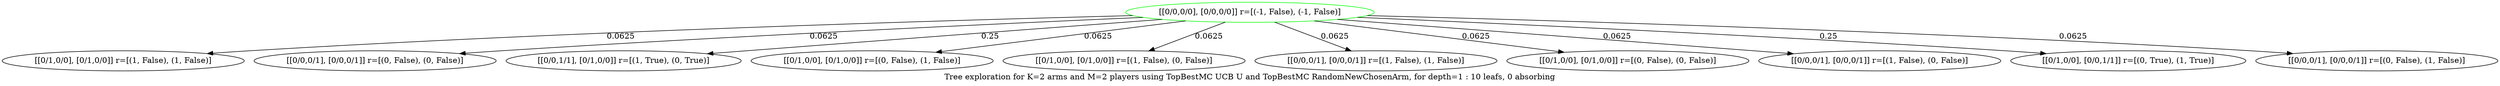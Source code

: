digraph {
	overlap=false
	label="Tree exploration for K=2 arms and M=2 players using TopBestMC UCB U and TopBestMC RandomNewChosenArm, for depth=1 : 10 leafs, 0 absorbing"
	0 [label="[[0/0,0/0], [0/0,0/0]] r=[(-1, False), (-1, False)]" color=green]
	0 -> 1 [label=0.0625 color=black]
	0 -> 2 [label=0.0625 color=black]
	0 -> 3 [label=0.25 color=black]
	0 -> 4 [label=0.0625 color=black]
	0 -> 5 [label=0.0625 color=black]
	0 -> 6 [label=0.0625 color=black]
	0 -> 7 [label=0.0625 color=black]
	0 -> 8 [label=0.0625 color=black]
	0 -> 9 [label=0.25 color=black]
	0 -> 10 [label=0.0625 color=black]
	1 [label="[[0/1,0/0], [0/1,0/0]] r=[(1, False), (1, False)]"]
	2 [label="[[0/0,0/1], [0/0,0/1]] r=[(0, False), (0, False)]"]
	3 [label="[[0/0,1/1], [0/1,0/0]] r=[(1, True), (0, True)]"]
	4 [label="[[0/1,0/0], [0/1,0/0]] r=[(0, False), (1, False)]"]
	5 [label="[[0/1,0/0], [0/1,0/0]] r=[(1, False), (0, False)]"]
	6 [label="[[0/0,0/1], [0/0,0/1]] r=[(1, False), (1, False)]"]
	7 [label="[[0/1,0/0], [0/1,0/0]] r=[(0, False), (0, False)]"]
	8 [label="[[0/0,0/1], [0/0,0/1]] r=[(1, False), (0, False)]"]
	9 [label="[[0/1,0/0], [0/0,1/1]] r=[(0, True), (1, True)]"]
	10 [label="[[0/0,0/1], [0/0,0/1]] r=[(0, False), (1, False)]"]
}
